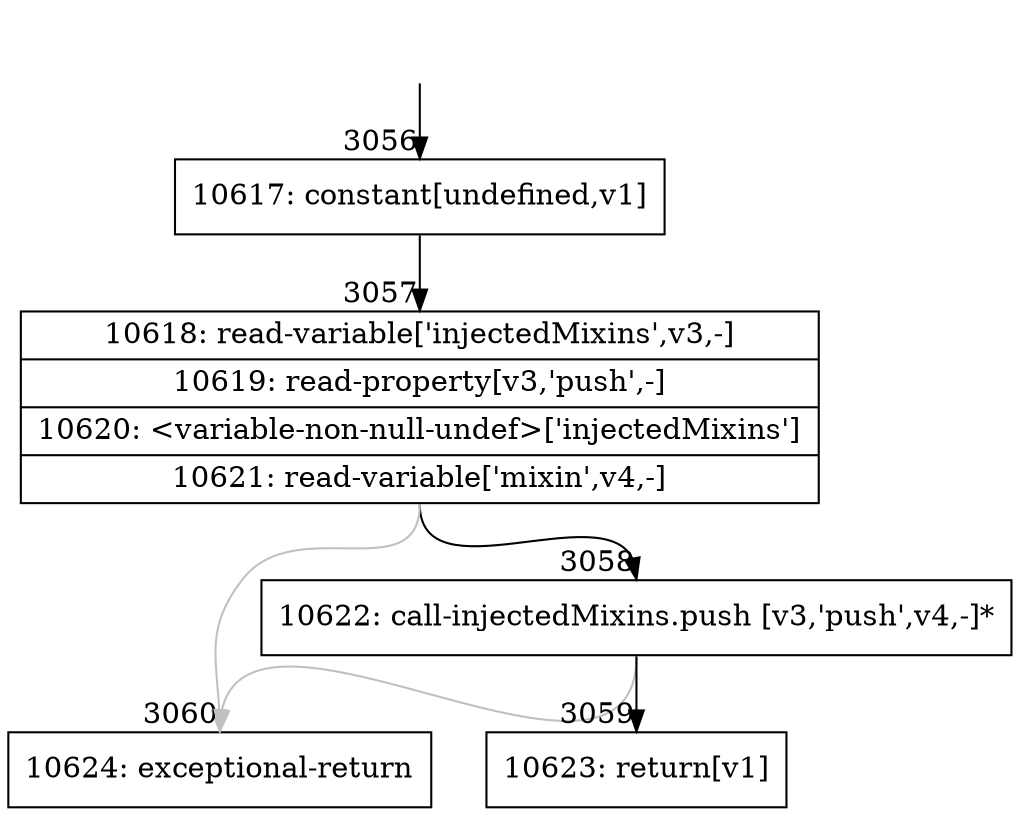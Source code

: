 digraph {
rankdir="TD"
BB_entry220[shape=none,label=""];
BB_entry220 -> BB3056 [tailport=s, headport=n, headlabel="    3056"]
BB3056 [shape=record label="{10617: constant[undefined,v1]}" ] 
BB3056 -> BB3057 [tailport=s, headport=n, headlabel="      3057"]
BB3057 [shape=record label="{10618: read-variable['injectedMixins',v3,-]|10619: read-property[v3,'push',-]|10620: \<variable-non-null-undef\>['injectedMixins']|10621: read-variable['mixin',v4,-]}" ] 
BB3057 -> BB3058 [tailport=s, headport=n, headlabel="      3058"]
BB3057 -> BB3060 [tailport=s, headport=n, color=gray, headlabel="      3060"]
BB3058 [shape=record label="{10622: call-injectedMixins.push [v3,'push',v4,-]*}" ] 
BB3058 -> BB3059 [tailport=s, headport=n, headlabel="      3059"]
BB3058 -> BB3060 [tailport=s, headport=n, color=gray]
BB3059 [shape=record label="{10623: return[v1]}" ] 
BB3060 [shape=record label="{10624: exceptional-return}" ] 
//#$~ 5920
}
